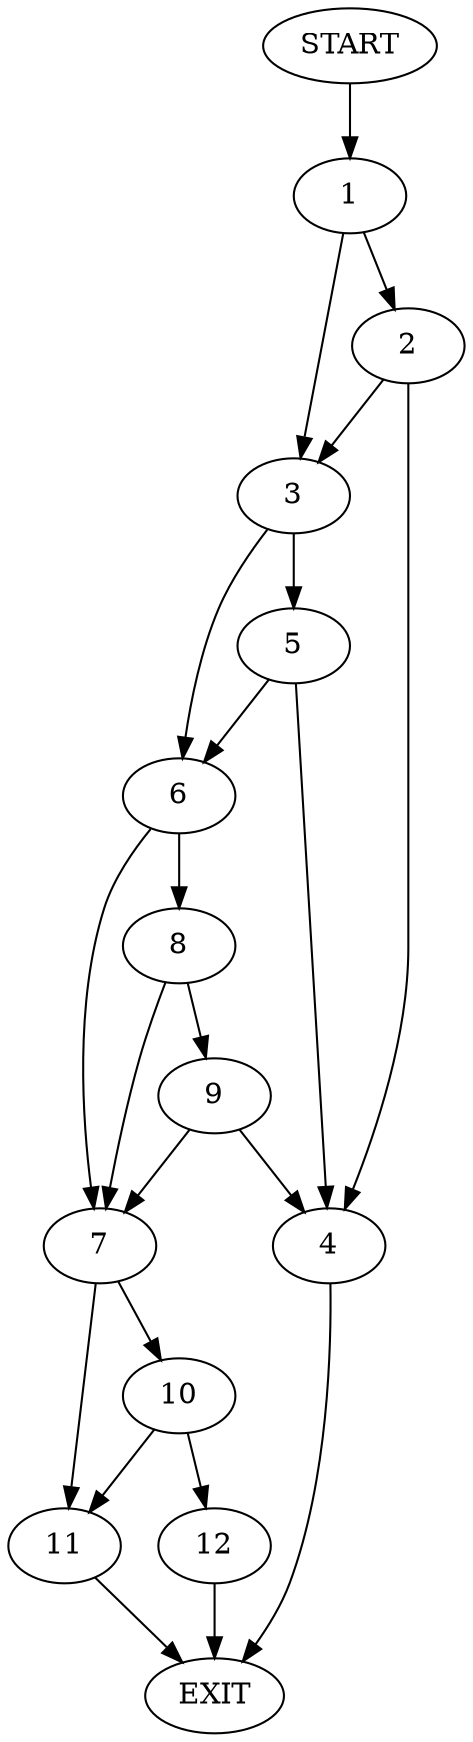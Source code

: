 digraph {
0 [label="START"]
13 [label="EXIT"]
0 -> 1
1 -> 2
1 -> 3
2 -> 3
2 -> 4
3 -> 5
3 -> 6
4 -> 13
5 -> 4
5 -> 6
6 -> 7
6 -> 8
8 -> 9
8 -> 7
7 -> 10
7 -> 11
9 -> 7
9 -> 4
10 -> 12
10 -> 11
11 -> 13
12 -> 13
}
